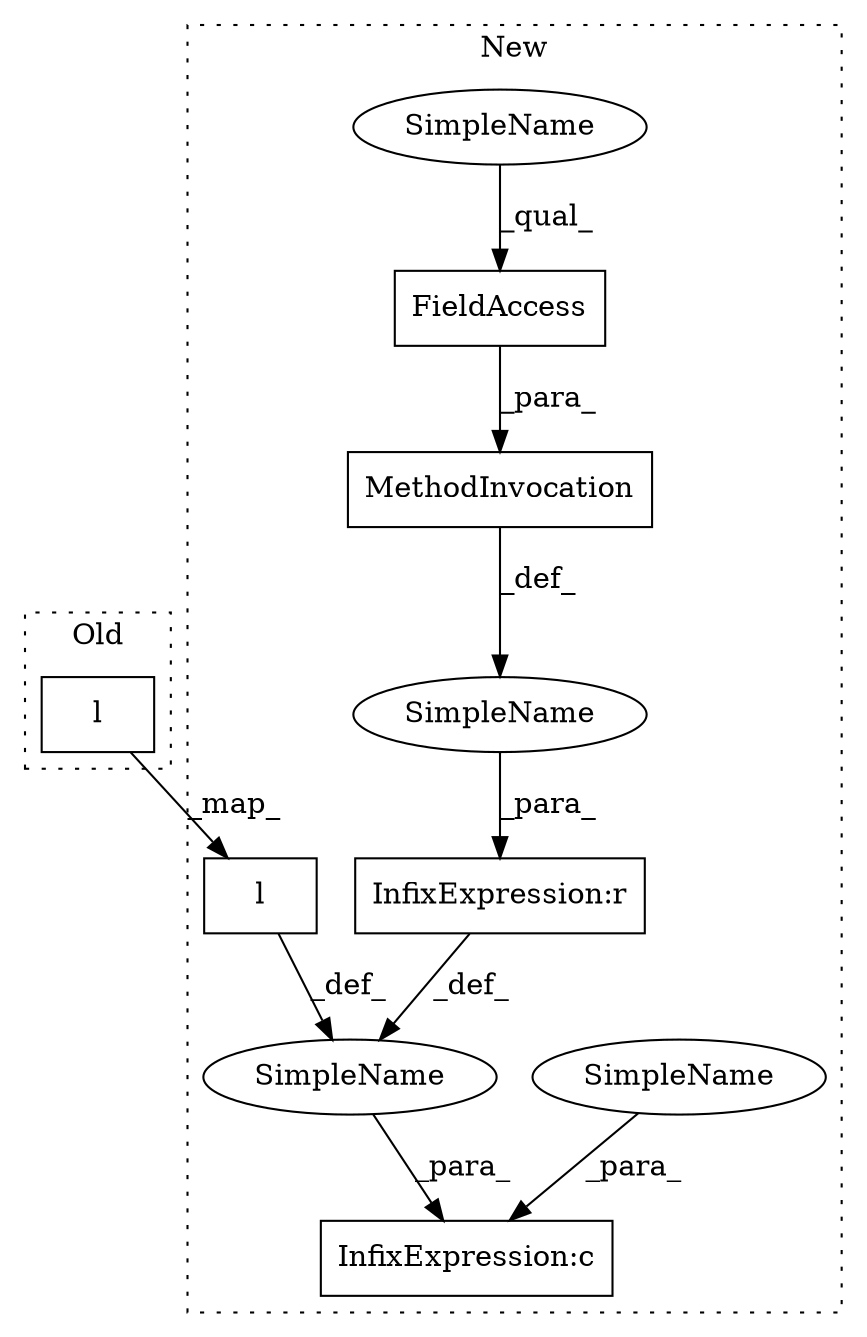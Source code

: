 digraph G {
subgraph cluster0 {
8 [label="l" a="108" s="1704" l="26" shape="box"];
label = "Old";
style="dotted";
}
subgraph cluster1 {
1 [label="FieldAccess" a="22" s="1863" l="13" shape="box"];
2 [label="MethodInvocation" a="32" s="1859,1876" l="4,1" shape="box"];
3 [label="SimpleName" a="42" s="" l="" shape="ellipse"];
4 [label="SimpleName" a="42" s="1863" l="4" shape="ellipse"];
5 [label="SimpleName" a="42" s="" l="" shape="ellipse"];
6 [label="SimpleName" a="42" s="" l="" shape="ellipse"];
7 [label="l" a="108" s="1896" l="26" shape="box"];
9 [label="InfixExpression:c" a="27" s="1853" l="4" shape="box"];
10 [label="InfixExpression:r" a="27" s="1877" l="4" shape="box"];
label = "New";
style="dotted";
}
1 -> 2 [label="_para_"];
2 -> 5 [label="_def_"];
3 -> 9 [label="_para_"];
4 -> 1 [label="_qual_"];
5 -> 10 [label="_para_"];
6 -> 9 [label="_para_"];
7 -> 3 [label="_def_"];
8 -> 7 [label="_map_"];
10 -> 3 [label="_def_"];
}